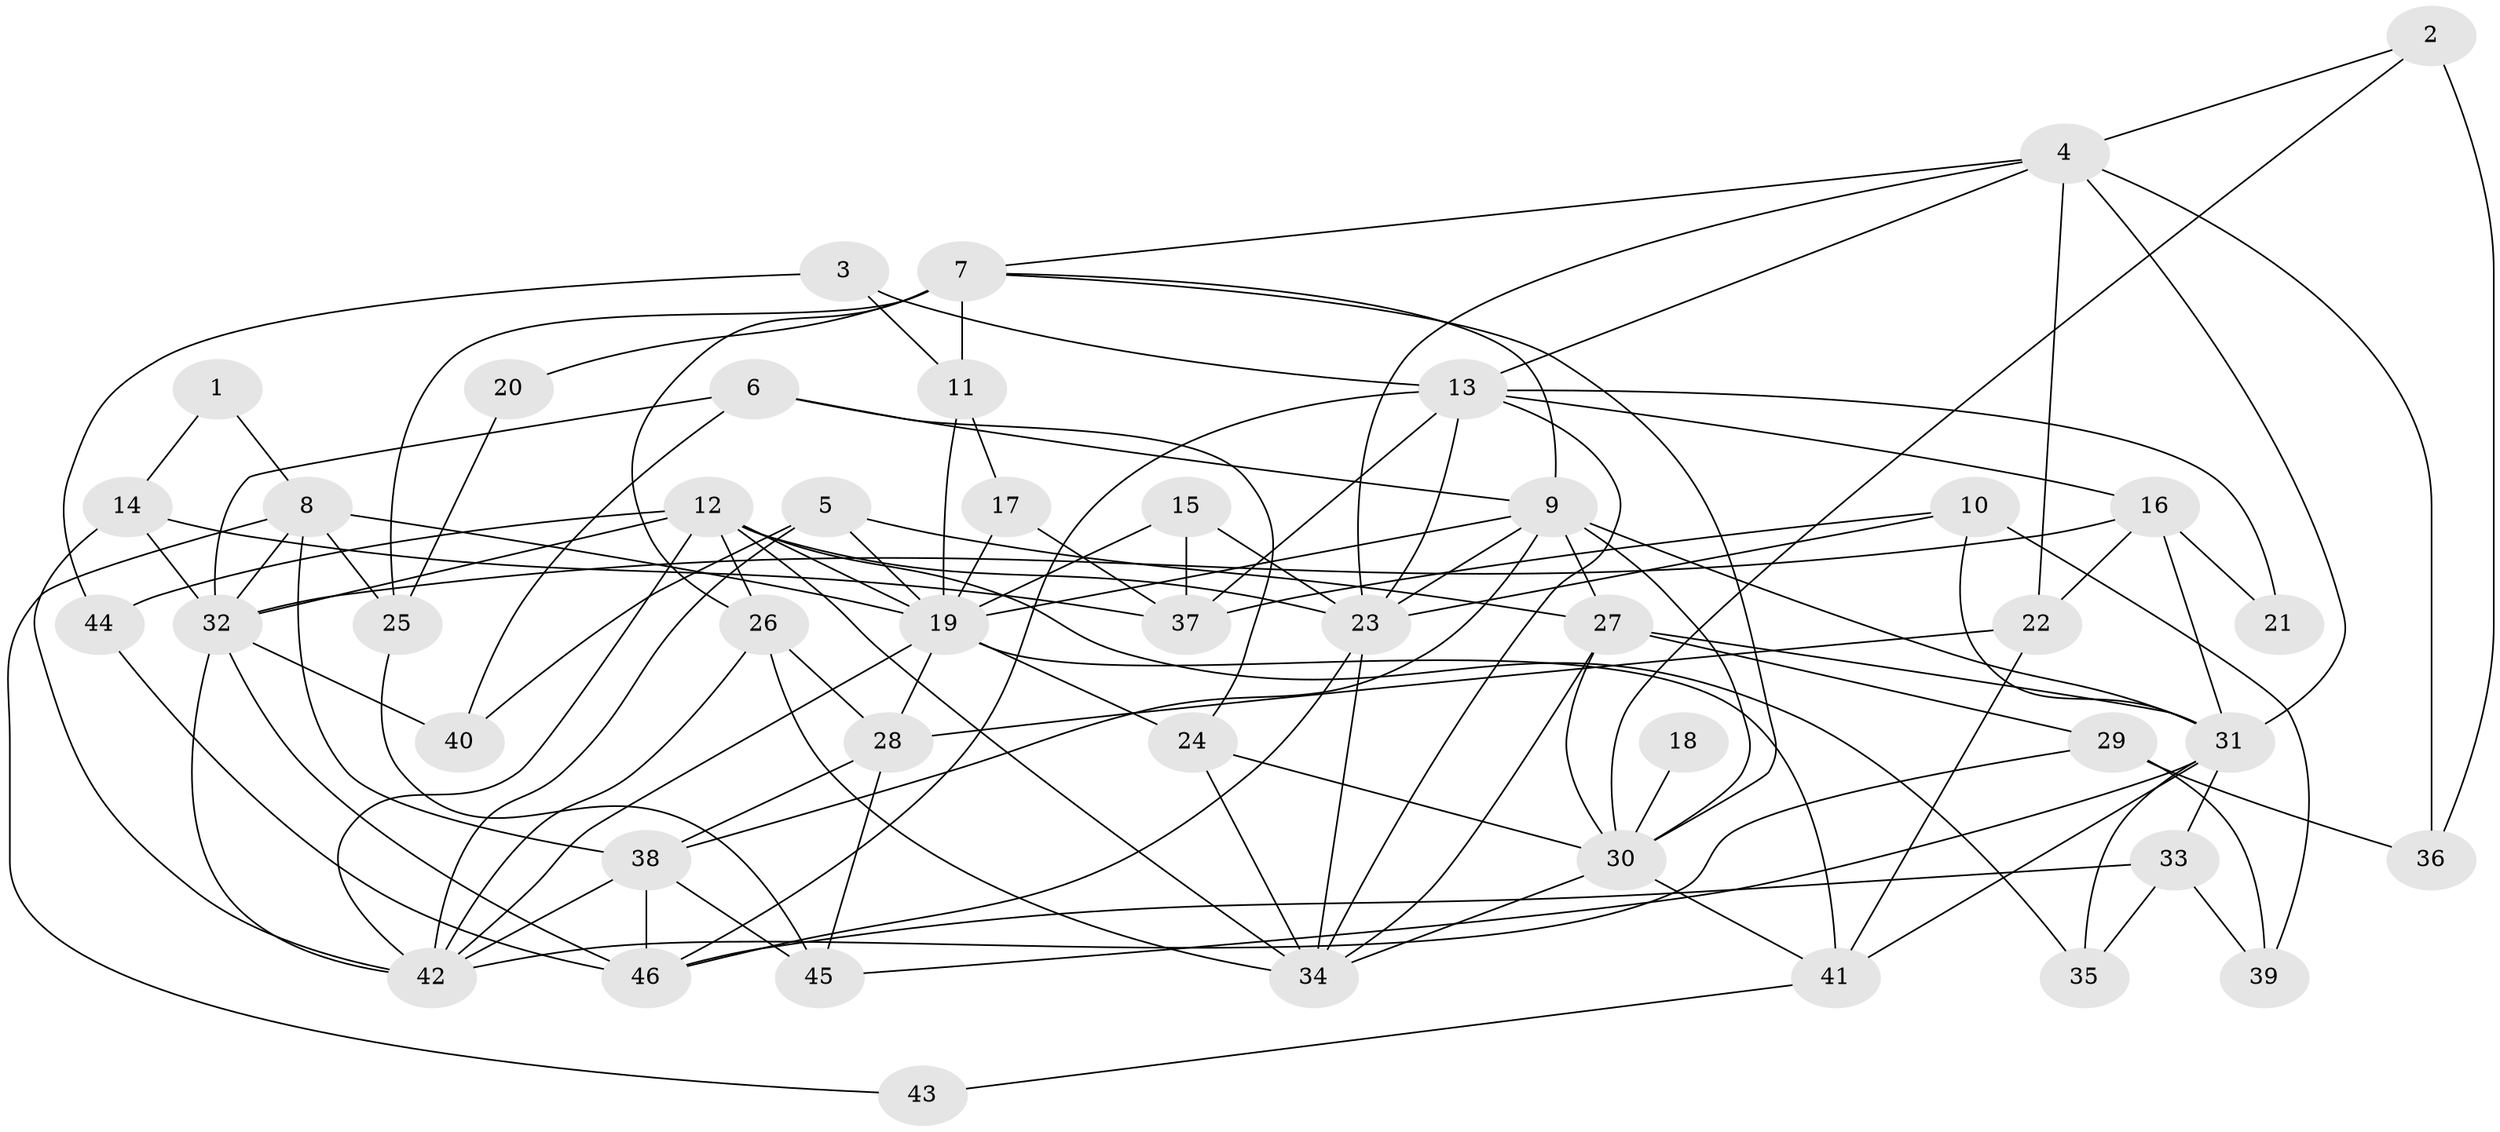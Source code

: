 // original degree distribution, {2: 0.17105263157894737, 3: 0.23684210526315788, 4: 0.2236842105263158, 6: 0.10526315789473684, 5: 0.2236842105263158, 9: 0.013157894736842105, 7: 0.02631578947368421}
// Generated by graph-tools (version 1.1) at 2025/37/03/04/25 23:37:07]
// undirected, 46 vertices, 113 edges
graph export_dot {
  node [color=gray90,style=filled];
  1;
  2;
  3;
  4;
  5;
  6;
  7;
  8;
  9;
  10;
  11;
  12;
  13;
  14;
  15;
  16;
  17;
  18;
  19;
  20;
  21;
  22;
  23;
  24;
  25;
  26;
  27;
  28;
  29;
  30;
  31;
  32;
  33;
  34;
  35;
  36;
  37;
  38;
  39;
  40;
  41;
  42;
  43;
  44;
  45;
  46;
  1 -- 8 [weight=1.0];
  1 -- 14 [weight=1.0];
  2 -- 4 [weight=1.0];
  2 -- 30 [weight=1.0];
  2 -- 36 [weight=1.0];
  3 -- 11 [weight=1.0];
  3 -- 13 [weight=1.0];
  3 -- 44 [weight=1.0];
  4 -- 7 [weight=1.0];
  4 -- 13 [weight=1.0];
  4 -- 22 [weight=1.0];
  4 -- 23 [weight=1.0];
  4 -- 31 [weight=1.0];
  4 -- 36 [weight=1.0];
  5 -- 19 [weight=1.0];
  5 -- 27 [weight=1.0];
  5 -- 40 [weight=1.0];
  5 -- 42 [weight=1.0];
  6 -- 9 [weight=1.0];
  6 -- 24 [weight=1.0];
  6 -- 32 [weight=1.0];
  6 -- 40 [weight=1.0];
  7 -- 9 [weight=1.0];
  7 -- 11 [weight=2.0];
  7 -- 20 [weight=1.0];
  7 -- 25 [weight=1.0];
  7 -- 26 [weight=1.0];
  7 -- 30 [weight=1.0];
  8 -- 19 [weight=1.0];
  8 -- 25 [weight=1.0];
  8 -- 32 [weight=1.0];
  8 -- 38 [weight=1.0];
  8 -- 43 [weight=1.0];
  9 -- 19 [weight=1.0];
  9 -- 23 [weight=1.0];
  9 -- 27 [weight=1.0];
  9 -- 30 [weight=1.0];
  9 -- 31 [weight=1.0];
  9 -- 38 [weight=1.0];
  10 -- 23 [weight=1.0];
  10 -- 31 [weight=1.0];
  10 -- 37 [weight=2.0];
  10 -- 39 [weight=1.0];
  11 -- 17 [weight=1.0];
  11 -- 19 [weight=1.0];
  12 -- 19 [weight=1.0];
  12 -- 23 [weight=1.0];
  12 -- 26 [weight=1.0];
  12 -- 32 [weight=1.0];
  12 -- 34 [weight=1.0];
  12 -- 35 [weight=1.0];
  12 -- 42 [weight=1.0];
  12 -- 44 [weight=1.0];
  13 -- 16 [weight=1.0];
  13 -- 21 [weight=1.0];
  13 -- 23 [weight=1.0];
  13 -- 34 [weight=1.0];
  13 -- 37 [weight=1.0];
  13 -- 46 [weight=1.0];
  14 -- 32 [weight=1.0];
  14 -- 37 [weight=1.0];
  14 -- 42 [weight=1.0];
  15 -- 19 [weight=1.0];
  15 -- 23 [weight=2.0];
  15 -- 37 [weight=1.0];
  16 -- 21 [weight=1.0];
  16 -- 22 [weight=1.0];
  16 -- 31 [weight=1.0];
  16 -- 32 [weight=1.0];
  17 -- 19 [weight=2.0];
  17 -- 37 [weight=1.0];
  18 -- 30 [weight=2.0];
  19 -- 24 [weight=1.0];
  19 -- 28 [weight=1.0];
  19 -- 41 [weight=1.0];
  19 -- 42 [weight=1.0];
  20 -- 25 [weight=1.0];
  22 -- 28 [weight=1.0];
  22 -- 41 [weight=1.0];
  23 -- 34 [weight=1.0];
  23 -- 46 [weight=1.0];
  24 -- 30 [weight=1.0];
  24 -- 34 [weight=1.0];
  25 -- 45 [weight=1.0];
  26 -- 28 [weight=1.0];
  26 -- 34 [weight=2.0];
  26 -- 42 [weight=1.0];
  27 -- 29 [weight=1.0];
  27 -- 30 [weight=1.0];
  27 -- 31 [weight=1.0];
  27 -- 34 [weight=1.0];
  28 -- 38 [weight=1.0];
  28 -- 45 [weight=1.0];
  29 -- 36 [weight=1.0];
  29 -- 39 [weight=1.0];
  29 -- 42 [weight=1.0];
  30 -- 34 [weight=1.0];
  30 -- 41 [weight=1.0];
  31 -- 33 [weight=1.0];
  31 -- 35 [weight=1.0];
  31 -- 41 [weight=1.0];
  31 -- 45 [weight=1.0];
  32 -- 40 [weight=1.0];
  32 -- 42 [weight=1.0];
  32 -- 46 [weight=2.0];
  33 -- 35 [weight=1.0];
  33 -- 39 [weight=1.0];
  33 -- 46 [weight=1.0];
  38 -- 42 [weight=1.0];
  38 -- 45 [weight=1.0];
  38 -- 46 [weight=1.0];
  41 -- 43 [weight=1.0];
  44 -- 46 [weight=1.0];
}
